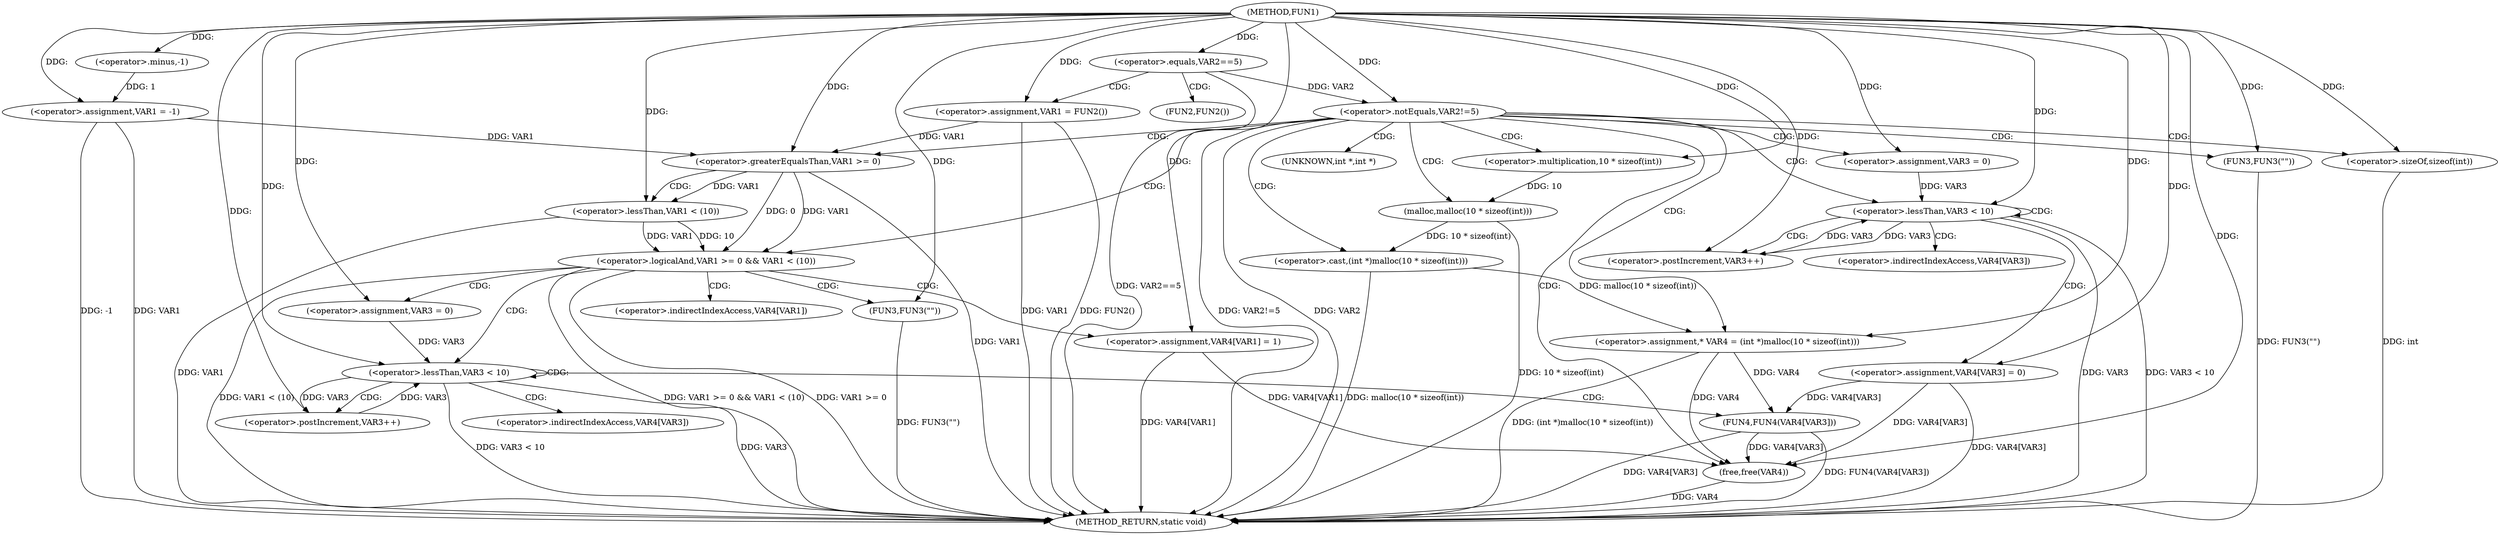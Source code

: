 digraph FUN1 {  
"1000100" [label = "(METHOD,FUN1)" ]
"1000185" [label = "(METHOD_RETURN,static void)" ]
"1000103" [label = "(<operator>.assignment,VAR1 = -1)" ]
"1000105" [label = "(<operator>.minus,-1)" ]
"1000108" [label = "(<operator>.equals,VAR2==5)" ]
"1000112" [label = "(<operator>.assignment,VAR1 = FUN2())" ]
"1000116" [label = "(<operator>.notEquals,VAR2!=5)" ]
"1000120" [label = "(FUN3,FUN3(\"\"))" ]
"1000127" [label = "(<operator>.assignment,* VAR4 = (int *)malloc(10 * sizeof(int)))" ]
"1000129" [label = "(<operator>.cast,(int *)malloc(10 * sizeof(int)))" ]
"1000131" [label = "(malloc,malloc(10 * sizeof(int)))" ]
"1000132" [label = "(<operator>.multiplication,10 * sizeof(int))" ]
"1000134" [label = "(<operator>.sizeOf,sizeof(int))" ]
"1000137" [label = "(<operator>.assignment,VAR3 = 0)" ]
"1000140" [label = "(<operator>.lessThan,VAR3 < 10)" ]
"1000143" [label = "(<operator>.postIncrement,VAR3++)" ]
"1000146" [label = "(<operator>.assignment,VAR4[VAR3] = 0)" ]
"1000152" [label = "(<operator>.logicalAnd,VAR1 >= 0 && VAR1 < (10))" ]
"1000153" [label = "(<operator>.greaterEqualsThan,VAR1 >= 0)" ]
"1000156" [label = "(<operator>.lessThan,VAR1 < (10))" ]
"1000160" [label = "(<operator>.assignment,VAR4[VAR1] = 1)" ]
"1000166" [label = "(<operator>.assignment,VAR3 = 0)" ]
"1000169" [label = "(<operator>.lessThan,VAR3 < 10)" ]
"1000172" [label = "(<operator>.postIncrement,VAR3++)" ]
"1000175" [label = "(FUN4,FUN4(VAR4[VAR3]))" ]
"1000181" [label = "(FUN3,FUN3(\"\"))" ]
"1000183" [label = "(free,free(VAR4))" ]
"1000114" [label = "(FUN2,FUN2())" ]
"1000130" [label = "(UNKNOWN,int *,int *)" ]
"1000147" [label = "(<operator>.indirectIndexAccess,VAR4[VAR3])" ]
"1000161" [label = "(<operator>.indirectIndexAccess,VAR4[VAR1])" ]
"1000176" [label = "(<operator>.indirectIndexAccess,VAR4[VAR3])" ]
  "1000116" -> "1000185"  [ label = "DDG: VAR2"] 
  "1000108" -> "1000185"  [ label = "DDG: VAR2==5"] 
  "1000169" -> "1000185"  [ label = "DDG: VAR3 < 10"] 
  "1000156" -> "1000185"  [ label = "DDG: VAR1"] 
  "1000103" -> "1000185"  [ label = "DDG: VAR1"] 
  "1000103" -> "1000185"  [ label = "DDG: -1"] 
  "1000181" -> "1000185"  [ label = "DDG: FUN3(\"\")"] 
  "1000175" -> "1000185"  [ label = "DDG: VAR4[VAR3]"] 
  "1000153" -> "1000185"  [ label = "DDG: VAR1"] 
  "1000169" -> "1000185"  [ label = "DDG: VAR3"] 
  "1000152" -> "1000185"  [ label = "DDG: VAR1 < (10)"] 
  "1000129" -> "1000185"  [ label = "DDG: malloc(10 * sizeof(int))"] 
  "1000112" -> "1000185"  [ label = "DDG: FUN2()"] 
  "1000131" -> "1000185"  [ label = "DDG: 10 * sizeof(int)"] 
  "1000140" -> "1000185"  [ label = "DDG: VAR3"] 
  "1000140" -> "1000185"  [ label = "DDG: VAR3 < 10"] 
  "1000183" -> "1000185"  [ label = "DDG: VAR4"] 
  "1000152" -> "1000185"  [ label = "DDG: VAR1 >= 0 && VAR1 < (10)"] 
  "1000127" -> "1000185"  [ label = "DDG: (int *)malloc(10 * sizeof(int))"] 
  "1000152" -> "1000185"  [ label = "DDG: VAR1 >= 0"] 
  "1000134" -> "1000185"  [ label = "DDG: int"] 
  "1000112" -> "1000185"  [ label = "DDG: VAR1"] 
  "1000120" -> "1000185"  [ label = "DDG: FUN3(\"\")"] 
  "1000146" -> "1000185"  [ label = "DDG: VAR4[VAR3]"] 
  "1000160" -> "1000185"  [ label = "DDG: VAR4[VAR1]"] 
  "1000116" -> "1000185"  [ label = "DDG: VAR2!=5"] 
  "1000175" -> "1000185"  [ label = "DDG: FUN4(VAR4[VAR3])"] 
  "1000105" -> "1000103"  [ label = "DDG: 1"] 
  "1000100" -> "1000103"  [ label = "DDG: "] 
  "1000100" -> "1000105"  [ label = "DDG: "] 
  "1000100" -> "1000108"  [ label = "DDG: "] 
  "1000100" -> "1000112"  [ label = "DDG: "] 
  "1000108" -> "1000116"  [ label = "DDG: VAR2"] 
  "1000100" -> "1000116"  [ label = "DDG: "] 
  "1000100" -> "1000120"  [ label = "DDG: "] 
  "1000129" -> "1000127"  [ label = "DDG: malloc(10 * sizeof(int))"] 
  "1000100" -> "1000127"  [ label = "DDG: "] 
  "1000131" -> "1000129"  [ label = "DDG: 10 * sizeof(int)"] 
  "1000132" -> "1000131"  [ label = "DDG: 10"] 
  "1000100" -> "1000132"  [ label = "DDG: "] 
  "1000100" -> "1000134"  [ label = "DDG: "] 
  "1000100" -> "1000137"  [ label = "DDG: "] 
  "1000143" -> "1000140"  [ label = "DDG: VAR3"] 
  "1000137" -> "1000140"  [ label = "DDG: VAR3"] 
  "1000100" -> "1000140"  [ label = "DDG: "] 
  "1000140" -> "1000143"  [ label = "DDG: VAR3"] 
  "1000100" -> "1000143"  [ label = "DDG: "] 
  "1000100" -> "1000146"  [ label = "DDG: "] 
  "1000153" -> "1000152"  [ label = "DDG: VAR1"] 
  "1000153" -> "1000152"  [ label = "DDG: 0"] 
  "1000103" -> "1000153"  [ label = "DDG: VAR1"] 
  "1000112" -> "1000153"  [ label = "DDG: VAR1"] 
  "1000100" -> "1000153"  [ label = "DDG: "] 
  "1000156" -> "1000152"  [ label = "DDG: VAR1"] 
  "1000156" -> "1000152"  [ label = "DDG: 10"] 
  "1000153" -> "1000156"  [ label = "DDG: VAR1"] 
  "1000100" -> "1000156"  [ label = "DDG: "] 
  "1000100" -> "1000160"  [ label = "DDG: "] 
  "1000100" -> "1000166"  [ label = "DDG: "] 
  "1000166" -> "1000169"  [ label = "DDG: VAR3"] 
  "1000172" -> "1000169"  [ label = "DDG: VAR3"] 
  "1000100" -> "1000169"  [ label = "DDG: "] 
  "1000169" -> "1000172"  [ label = "DDG: VAR3"] 
  "1000100" -> "1000172"  [ label = "DDG: "] 
  "1000127" -> "1000175"  [ label = "DDG: VAR4"] 
  "1000146" -> "1000175"  [ label = "DDG: VAR4[VAR3]"] 
  "1000100" -> "1000181"  [ label = "DDG: "] 
  "1000175" -> "1000183"  [ label = "DDG: VAR4[VAR3]"] 
  "1000127" -> "1000183"  [ label = "DDG: VAR4"] 
  "1000146" -> "1000183"  [ label = "DDG: VAR4[VAR3]"] 
  "1000160" -> "1000183"  [ label = "DDG: VAR4[VAR1]"] 
  "1000100" -> "1000183"  [ label = "DDG: "] 
  "1000108" -> "1000114"  [ label = "CDG: "] 
  "1000108" -> "1000112"  [ label = "CDG: "] 
  "1000116" -> "1000153"  [ label = "CDG: "] 
  "1000116" -> "1000127"  [ label = "CDG: "] 
  "1000116" -> "1000152"  [ label = "CDG: "] 
  "1000116" -> "1000183"  [ label = "CDG: "] 
  "1000116" -> "1000131"  [ label = "CDG: "] 
  "1000116" -> "1000120"  [ label = "CDG: "] 
  "1000116" -> "1000132"  [ label = "CDG: "] 
  "1000116" -> "1000137"  [ label = "CDG: "] 
  "1000116" -> "1000129"  [ label = "CDG: "] 
  "1000116" -> "1000130"  [ label = "CDG: "] 
  "1000116" -> "1000140"  [ label = "CDG: "] 
  "1000116" -> "1000134"  [ label = "CDG: "] 
  "1000140" -> "1000143"  [ label = "CDG: "] 
  "1000140" -> "1000147"  [ label = "CDG: "] 
  "1000140" -> "1000146"  [ label = "CDG: "] 
  "1000140" -> "1000140"  [ label = "CDG: "] 
  "1000152" -> "1000161"  [ label = "CDG: "] 
  "1000152" -> "1000166"  [ label = "CDG: "] 
  "1000152" -> "1000169"  [ label = "CDG: "] 
  "1000152" -> "1000160"  [ label = "CDG: "] 
  "1000152" -> "1000181"  [ label = "CDG: "] 
  "1000153" -> "1000156"  [ label = "CDG: "] 
  "1000169" -> "1000172"  [ label = "CDG: "] 
  "1000169" -> "1000169"  [ label = "CDG: "] 
  "1000169" -> "1000175"  [ label = "CDG: "] 
  "1000169" -> "1000176"  [ label = "CDG: "] 
}

